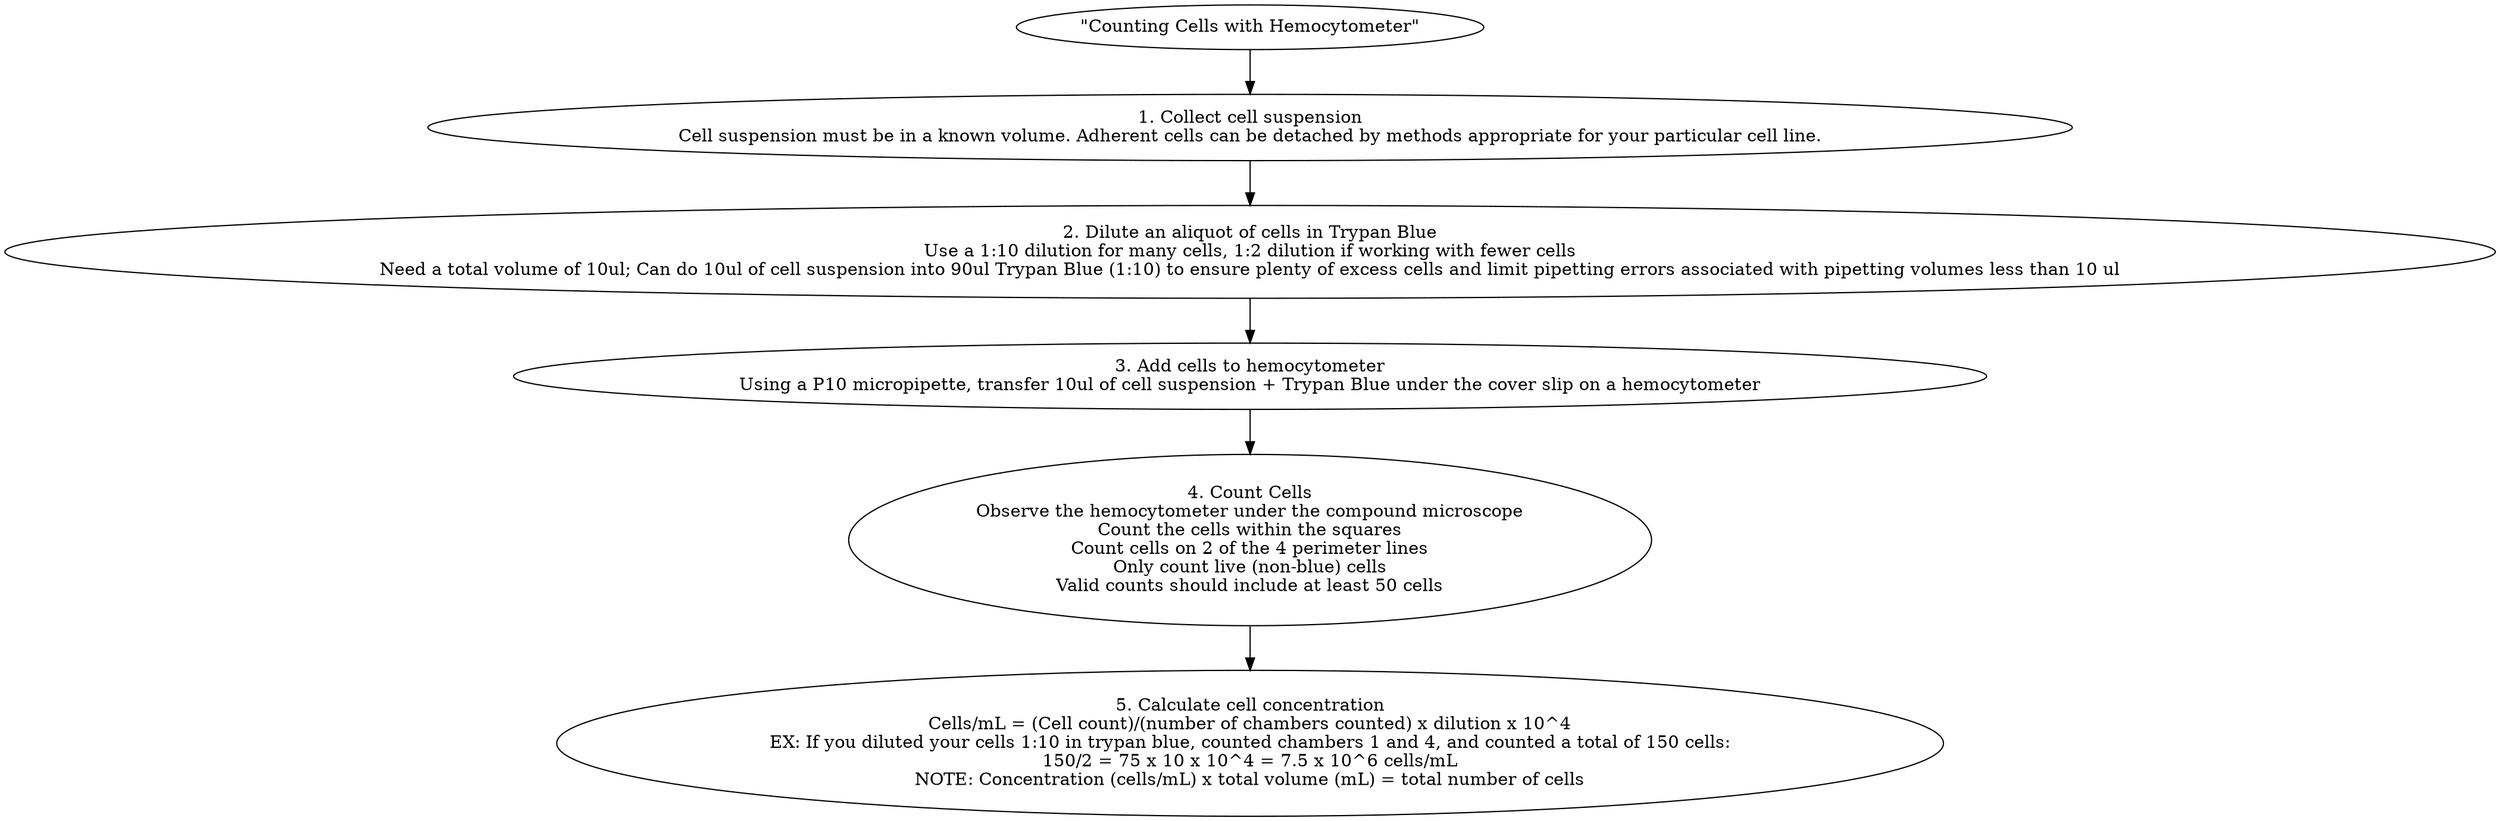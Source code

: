 digraph CountingCellsWithHemocytometer {
    // Define the title
    Title [label="\"Counting Cells with Hemocytometer\""];
    
    // Define steps
    Step1 [label="1. Collect cell suspension\nCell suspension must be in a known volume. Adherent cells can be detached by methods appropriate for your particular cell line."];
    Step2 [label="2. Dilute an aliquot of cells in Trypan Blue\nUse a 1:10 dilution for many cells, 1:2 dilution if working with fewer cells\nNeed a total volume of 10ul; Can do 10ul of cell suspension into 90ul Trypan Blue (1:10) to ensure plenty of excess cells and limit pipetting errors associated with pipetting volumes less than 10 ul"];
    Step3 [label="3. Add cells to hemocytometer\nUsing a P10 micropipette, transfer 10ul of cell suspension + Trypan Blue under the cover slip on a hemocytometer"];
    Step4 [label="4. Count Cells\nObserve the hemocytometer under the compound microscope\nCount the cells within the squares\nCount cells on 2 of the 4 perimeter lines\nOnly count live (non-blue) cells\nValid counts should include at least 50 cells"];
    Step5 [label="5. Calculate cell concentration\nCells/mL = (Cell count)/(number of chambers counted) x dilution x 10^4\nEX: If you diluted your cells 1:10 in trypan blue, counted chambers 1 and 4, and counted a total of 150 cells:\n150/2 = 75 x 10 x 10^4 = 7.5 x 10^6 cells/mL\nNOTE: Concentration (cells/mL) x total volume (mL) = total number of cells"];

    // Define edges (sequence of steps)
    Title -> Step1;
    Step1 -> Step2;
    Step2 -> Step3;
    Step3 -> Step4;
    Step4 -> Step5;
}
